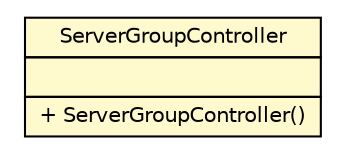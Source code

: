#!/usr/local/bin/dot
#
# Class diagram 
# Generated by UMLGraph version 5.1 (http://www.umlgraph.org/)
#

digraph G {
	edge [fontname="Helvetica",fontsize=10,labelfontname="Helvetica",labelfontsize=10];
	node [fontname="Helvetica",fontsize=10,shape=plaintext];
	nodesep=0.25;
	ranksep=0.5;
	// net.sereneproject.collector.web.ServerGroupController
	c310 [label=<<table title="net.sereneproject.collector.web.ServerGroupController" border="0" cellborder="1" cellspacing="0" cellpadding="2" port="p" bgcolor="lemonChiffon" href="./ServerGroupController.html">
		<tr><td><table border="0" cellspacing="0" cellpadding="1">
<tr><td align="center" balign="center"> ServerGroupController </td></tr>
		</table></td></tr>
		<tr><td><table border="0" cellspacing="0" cellpadding="1">
<tr><td align="left" balign="left">  </td></tr>
		</table></td></tr>
		<tr><td><table border="0" cellspacing="0" cellpadding="1">
<tr><td align="left" balign="left"> + ServerGroupController() </td></tr>
		</table></td></tr>
		</table>>, fontname="Helvetica", fontcolor="black", fontsize=10.0];
}

